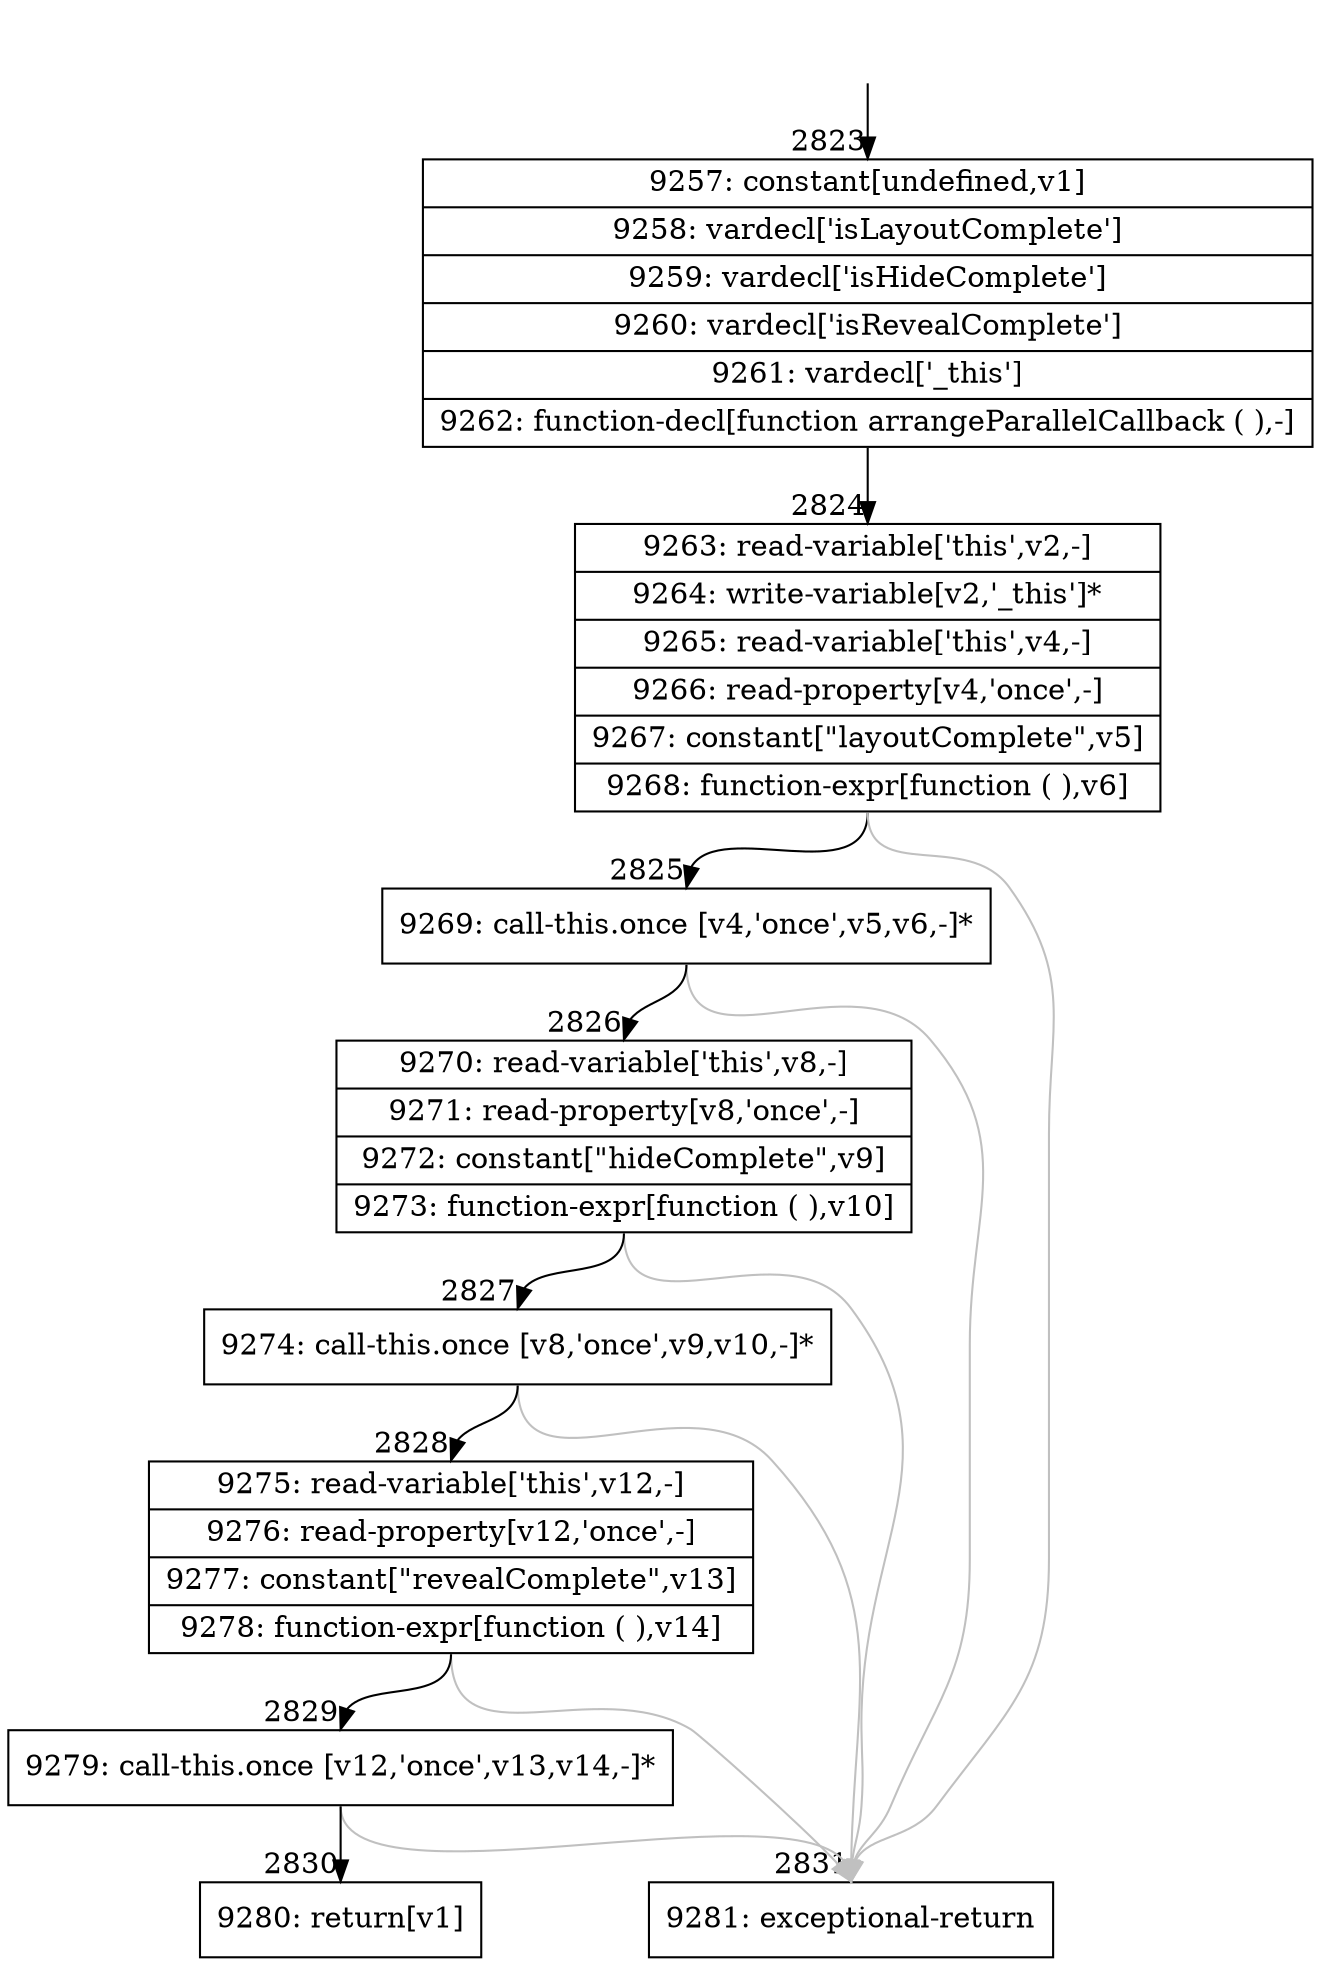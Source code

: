 digraph {
rankdir="TD"
BB_entry260[shape=none,label=""];
BB_entry260 -> BB2823 [tailport=s, headport=n, headlabel="    2823"]
BB2823 [shape=record label="{9257: constant[undefined,v1]|9258: vardecl['isLayoutComplete']|9259: vardecl['isHideComplete']|9260: vardecl['isRevealComplete']|9261: vardecl['_this']|9262: function-decl[function arrangeParallelCallback ( ),-]}" ] 
BB2823 -> BB2824 [tailport=s, headport=n, headlabel="      2824"]
BB2824 [shape=record label="{9263: read-variable['this',v2,-]|9264: write-variable[v2,'_this']*|9265: read-variable['this',v4,-]|9266: read-property[v4,'once',-]|9267: constant[\"layoutComplete\",v5]|9268: function-expr[function ( ),v6]}" ] 
BB2824 -> BB2825 [tailport=s, headport=n, headlabel="      2825"]
BB2824 -> BB2831 [tailport=s, headport=n, color=gray, headlabel="      2831"]
BB2825 [shape=record label="{9269: call-this.once [v4,'once',v5,v6,-]*}" ] 
BB2825 -> BB2826 [tailport=s, headport=n, headlabel="      2826"]
BB2825 -> BB2831 [tailport=s, headport=n, color=gray]
BB2826 [shape=record label="{9270: read-variable['this',v8,-]|9271: read-property[v8,'once',-]|9272: constant[\"hideComplete\",v9]|9273: function-expr[function ( ),v10]}" ] 
BB2826 -> BB2827 [tailport=s, headport=n, headlabel="      2827"]
BB2826 -> BB2831 [tailport=s, headport=n, color=gray]
BB2827 [shape=record label="{9274: call-this.once [v8,'once',v9,v10,-]*}" ] 
BB2827 -> BB2828 [tailport=s, headport=n, headlabel="      2828"]
BB2827 -> BB2831 [tailport=s, headport=n, color=gray]
BB2828 [shape=record label="{9275: read-variable['this',v12,-]|9276: read-property[v12,'once',-]|9277: constant[\"revealComplete\",v13]|9278: function-expr[function ( ),v14]}" ] 
BB2828 -> BB2829 [tailport=s, headport=n, headlabel="      2829"]
BB2828 -> BB2831 [tailport=s, headport=n, color=gray]
BB2829 [shape=record label="{9279: call-this.once [v12,'once',v13,v14,-]*}" ] 
BB2829 -> BB2830 [tailport=s, headport=n, headlabel="      2830"]
BB2829 -> BB2831 [tailport=s, headport=n, color=gray]
BB2830 [shape=record label="{9280: return[v1]}" ] 
BB2831 [shape=record label="{9281: exceptional-return}" ] 
//#$~ 3868
}
